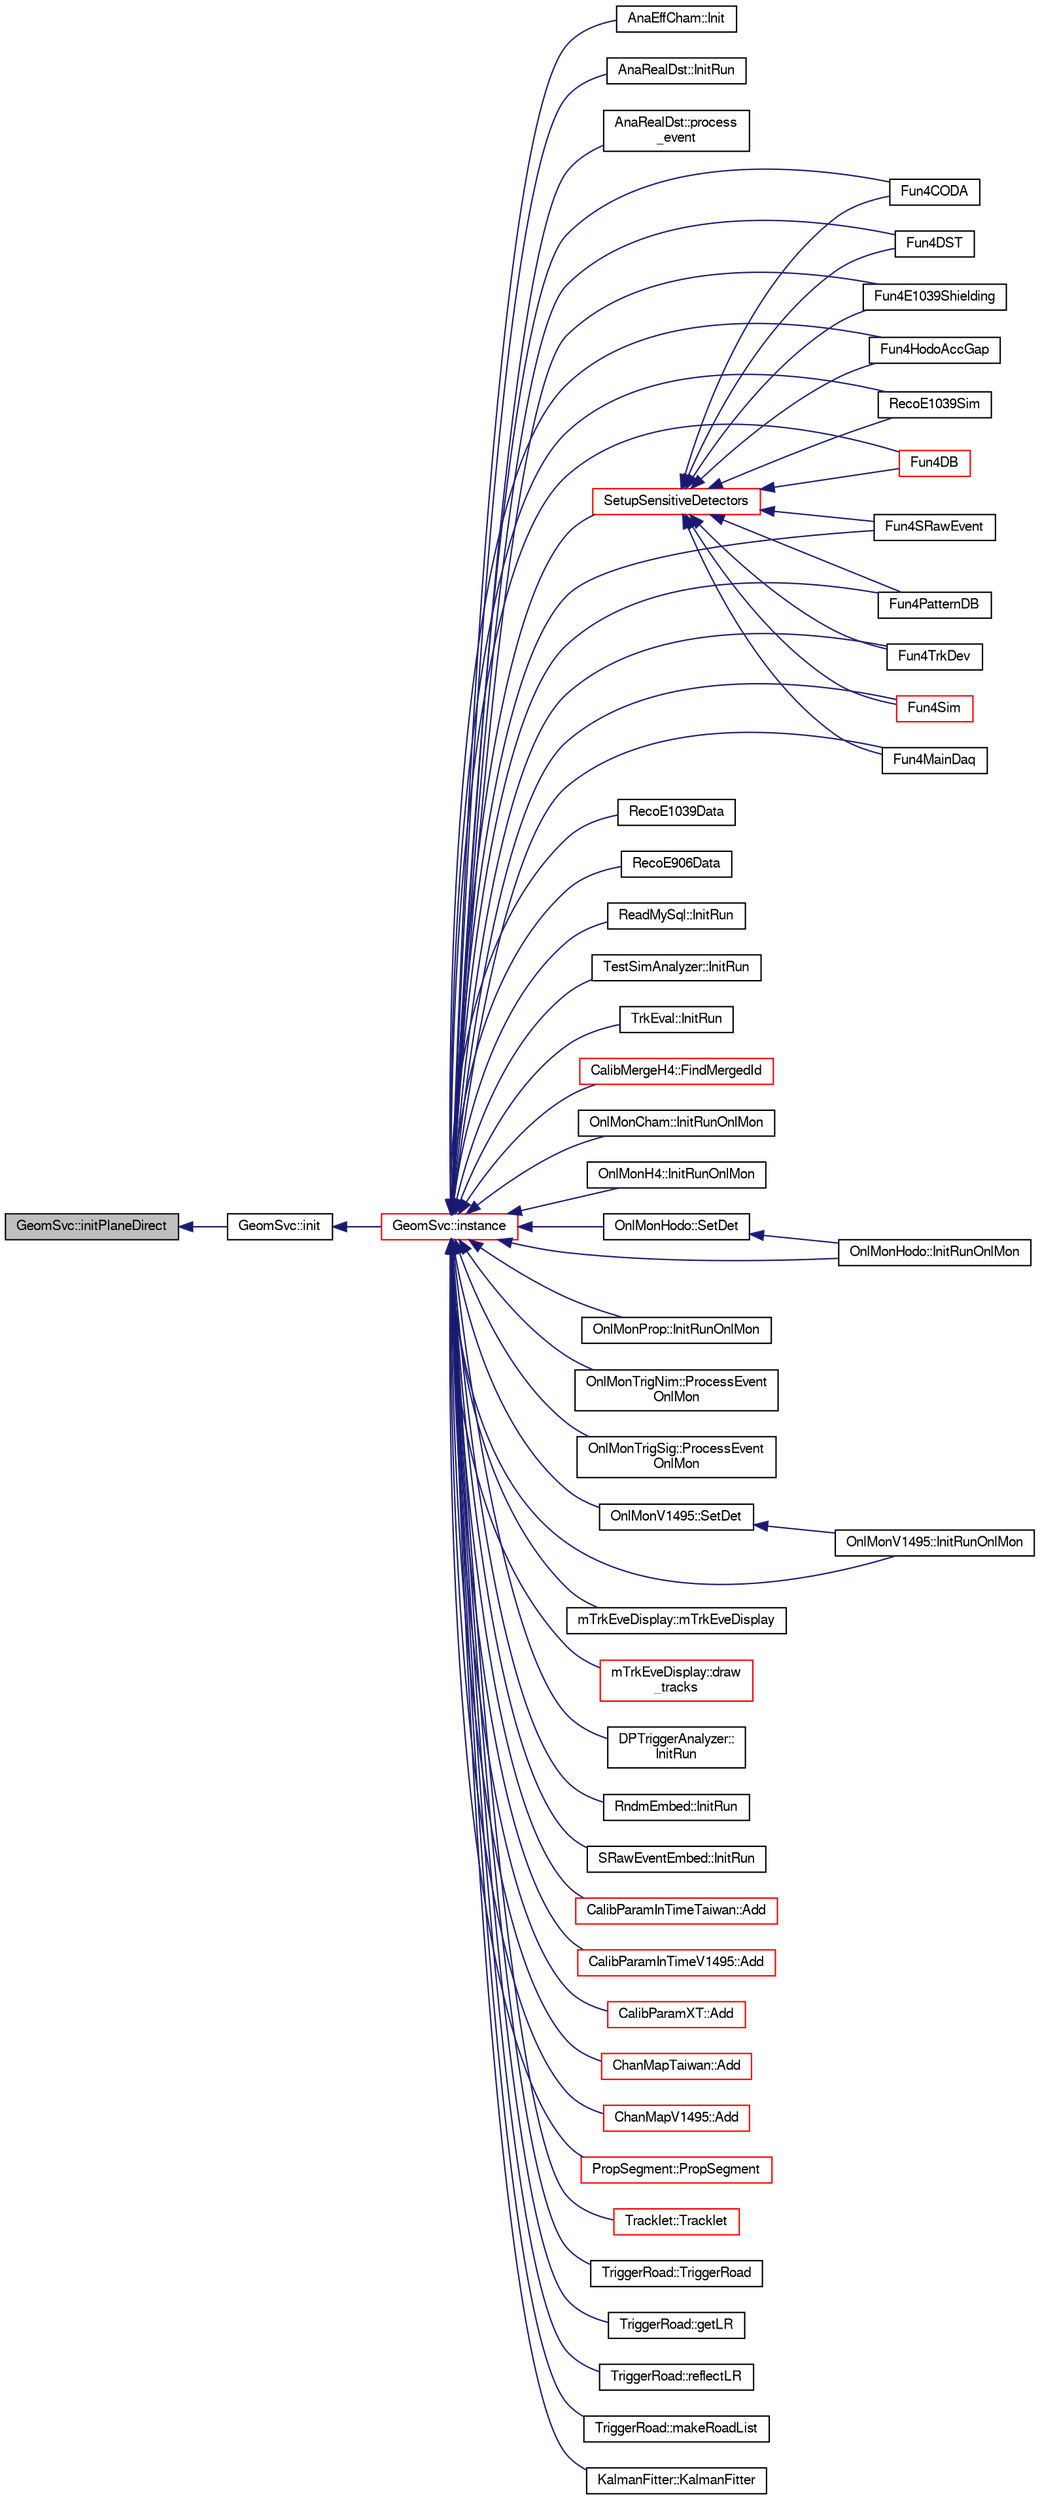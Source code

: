 digraph "GeomSvc::initPlaneDirect"
{
  bgcolor="transparent";
  edge [fontname="FreeSans",fontsize="10",labelfontname="FreeSans",labelfontsize="10"];
  node [fontname="FreeSans",fontsize="10",shape=record];
  rankdir="LR";
  Node1 [label="GeomSvc::initPlaneDirect",height=0.2,width=0.4,color="black", fillcolor="grey75", style="filled" fontcolor="black"];
  Node1 -> Node2 [dir="back",color="midnightblue",fontsize="10",style="solid",fontname="FreeSans"];
  Node2 [label="GeomSvc::init",height=0.2,width=0.4,color="black",URL="$d0/da0/classGeomSvc.html#a96ec4efc82cbaed0b5623e4dd69385b6",tooltip="Initialization, either from MySQL or from ascii file. "];
  Node2 -> Node3 [dir="back",color="midnightblue",fontsize="10",style="solid",fontname="FreeSans"];
  Node3 [label="GeomSvc::instance",height=0.2,width=0.4,color="red",URL="$d0/da0/classGeomSvc.html#a2b7ecf5467120206b9479654c48ad7c4",tooltip="singlton instance "];
  Node3 -> Node4 [dir="back",color="midnightblue",fontsize="10",style="solid",fontname="FreeSans"];
  Node4 [label="AnaEffCham::Init",height=0.2,width=0.4,color="black",URL="$db/d63/classAnaEffCham.html#a021930645fd4860443e719041e2c1604"];
  Node3 -> Node5 [dir="back",color="midnightblue",fontsize="10",style="solid",fontname="FreeSans"];
  Node5 [label="AnaRealDst::InitRun",height=0.2,width=0.4,color="black",URL="$d0/d63/classAnaRealDst.html#a0e3d58e69746659214a73bb9460ae7d7"];
  Node3 -> Node6 [dir="back",color="midnightblue",fontsize="10",style="solid",fontname="FreeSans"];
  Node6 [label="AnaRealDst::process\l_event",height=0.2,width=0.4,color="black",URL="$d0/d63/classAnaRealDst.html#a6aa1a7508e08769688d4259bed94b7ee"];
  Node3 -> Node7 [dir="back",color="midnightblue",fontsize="10",style="solid",fontname="FreeSans"];
  Node7 [label="Fun4CODA",height=0.2,width=0.4,color="black",URL="$db/dbe/Fun4CODA_8C.html#a1bbee777074605aa2a59ddf9b2b52742"];
  Node3 -> Node8 [dir="back",color="midnightblue",fontsize="10",style="solid",fontname="FreeSans"];
  Node8 [label="Fun4DST",height=0.2,width=0.4,color="black",URL="$de/daf/Fun4DST_8C.html#a6a43c5ad028285b022976fa872e60cbc"];
  Node3 -> Node9 [dir="back",color="midnightblue",fontsize="10",style="solid",fontname="FreeSans"];
  Node9 [label="Fun4E1039Shielding",height=0.2,width=0.4,color="black",URL="$d2/d24/Fun4E1039Shielding_8C.html#a42592782dd55d6e219305ff678a00dc2"];
  Node3 -> Node10 [dir="back",color="midnightblue",fontsize="10",style="solid",fontname="FreeSans"];
  Node10 [label="Fun4HodoAccGap",height=0.2,width=0.4,color="black",URL="$d6/d6a/Fun4HodoAccGap_8C.html#a7aaa0687f144d5e7b417d7e9ac5f36da"];
  Node3 -> Node11 [dir="back",color="midnightblue",fontsize="10",style="solid",fontname="FreeSans"];
  Node11 [label="RecoE1039Data",height=0.2,width=0.4,color="black",URL="$db/dea/RecoE1039Data_8C.html#a619388c470b52b98a611cb6f18ba24c1"];
  Node3 -> Node12 [dir="back",color="midnightblue",fontsize="10",style="solid",fontname="FreeSans"];
  Node12 [label="RecoE1039Sim",height=0.2,width=0.4,color="black",URL="$d0/d9c/RecoE1039Sim_8C.html#a07edfd7b51752cb53ea50911050a8511"];
  Node3 -> Node13 [dir="back",color="midnightblue",fontsize="10",style="solid",fontname="FreeSans"];
  Node13 [label="RecoE906Data",height=0.2,width=0.4,color="black",URL="$df/d0c/RecoE906Data_8C.html#ad032525ca693000ba382d14d82bf9f2b"];
  Node3 -> Node14 [dir="back",color="midnightblue",fontsize="10",style="solid",fontname="FreeSans"];
  Node14 [label="Fun4DB",height=0.2,width=0.4,color="red",URL="$df/dc0/Fun4DB_8C.html#a156048b96f7485e3cc410afbc05fc286"];
  Node3 -> Node15 [dir="back",color="midnightblue",fontsize="10",style="solid",fontname="FreeSans"];
  Node15 [label="Fun4SRawEvent",height=0.2,width=0.4,color="black",URL="$d8/de7/Fun4SRawEvent_8C.html#aaa9bb2e956ce860a8cb6e7845bcc4ed5"];
  Node3 -> Node16 [dir="back",color="midnightblue",fontsize="10",style="solid",fontname="FreeSans"];
  Node16 [label="Fun4PatternDB",height=0.2,width=0.4,color="black",URL="$d7/d66/Fun4PatternDB_8C.html#a9e68afec0dfdd12961d550386529d5eb"];
  Node3 -> Node17 [dir="back",color="midnightblue",fontsize="10",style="solid",fontname="FreeSans"];
  Node17 [label="Fun4TrkDev",height=0.2,width=0.4,color="black",URL="$d2/d3a/Fun4TrkDev_8C.html#abd98cf50196a6ad7cb2289d1f0442b73"];
  Node3 -> Node18 [dir="back",color="midnightblue",fontsize="10",style="solid",fontname="FreeSans"];
  Node18 [label="Fun4Sim",height=0.2,width=0.4,color="red",URL="$d7/d65/e1039-core_2macros_2Fun4Sim_8C.html#a5e9276116ae0064f58b288a1e0e4e3db"];
  Node3 -> Node19 [dir="back",color="midnightblue",fontsize="10",style="solid",fontname="FreeSans"];
  Node19 [label="SetupSensitiveDetectors",height=0.2,width=0.4,color="red",URL="$d9/d72/e1039-core_2macros_2G4__SensitiveDetectors_8C.html#af71e50cde83a891cd25129c49f742314"];
  Node19 -> Node7 [dir="back",color="midnightblue",fontsize="10",style="solid",fontname="FreeSans"];
  Node19 -> Node14 [dir="back",color="midnightblue",fontsize="10",style="solid",fontname="FreeSans"];
  Node19 -> Node8 [dir="back",color="midnightblue",fontsize="10",style="solid",fontname="FreeSans"];
  Node19 -> Node9 [dir="back",color="midnightblue",fontsize="10",style="solid",fontname="FreeSans"];
  Node19 -> Node10 [dir="back",color="midnightblue",fontsize="10",style="solid",fontname="FreeSans"];
  Node19 -> Node20 [dir="back",color="midnightblue",fontsize="10",style="solid",fontname="FreeSans"];
  Node20 [label="Fun4MainDaq",height=0.2,width=0.4,color="black",URL="$de/d00/e1039-analysis_2OnlMonDev_2Fun4MainDaq_8C.html#ac28bfcc626ab9a3b0aea03bad954a5e5"];
  Node19 -> Node16 [dir="back",color="midnightblue",fontsize="10",style="solid",fontname="FreeSans"];
  Node19 -> Node18 [dir="back",color="midnightblue",fontsize="10",style="solid",fontname="FreeSans"];
  Node19 -> Node15 [dir="back",color="midnightblue",fontsize="10",style="solid",fontname="FreeSans"];
  Node19 -> Node17 [dir="back",color="midnightblue",fontsize="10",style="solid",fontname="FreeSans"];
  Node19 -> Node12 [dir="back",color="midnightblue",fontsize="10",style="solid",fontname="FreeSans"];
  Node3 -> Node21 [dir="back",color="midnightblue",fontsize="10",style="solid",fontname="FreeSans"];
  Node21 [label="ReadMySql::InitRun",height=0.2,width=0.4,color="black",URL="$db/dda/classReadMySql.html#ab73b7895d9b3e258b58f31b66b93a827"];
  Node3 -> Node22 [dir="back",color="midnightblue",fontsize="10",style="solid",fontname="FreeSans"];
  Node22 [label="TestSimAnalyzer::InitRun",height=0.2,width=0.4,color="black",URL="$d6/d20/classTestSimAnalyzer.html#ae8f798f09366d821d98ff2a98e971146"];
  Node3 -> Node23 [dir="back",color="midnightblue",fontsize="10",style="solid",fontname="FreeSans"];
  Node23 [label="TrkEval::InitRun",height=0.2,width=0.4,color="black",URL="$de/d2f/classTrkEval.html#a4e05fcd4f4c77fbd435eadc894c931d6"];
  Node3 -> Node24 [dir="back",color="midnightblue",fontsize="10",style="solid",fontname="FreeSans"];
  Node24 [label="CalibMergeH4::FindMergedId",height=0.2,width=0.4,color="red",URL="$df/d49/classCalibMergeH4.html#a651755d39b1030cacdbf52a52ef67c63"];
  Node3 -> Node20 [dir="back",color="midnightblue",fontsize="10",style="solid",fontname="FreeSans"];
  Node3 -> Node25 [dir="back",color="midnightblue",fontsize="10",style="solid",fontname="FreeSans"];
  Node25 [label="OnlMonCham::InitRunOnlMon",height=0.2,width=0.4,color="black",URL="$db/d15/classOnlMonCham.html#aaf9e68b3b806ed449fb7d5e3e54b03cd"];
  Node3 -> Node26 [dir="back",color="midnightblue",fontsize="10",style="solid",fontname="FreeSans"];
  Node26 [label="OnlMonH4::InitRunOnlMon",height=0.2,width=0.4,color="black",URL="$d2/d02/classOnlMonH4.html#a4903332f47864785a12cf8f4938dd0c3"];
  Node3 -> Node27 [dir="back",color="midnightblue",fontsize="10",style="solid",fontname="FreeSans"];
  Node27 [label="OnlMonHodo::InitRunOnlMon",height=0.2,width=0.4,color="black",URL="$d8/dc8/classOnlMonHodo.html#a7722572b5da3befd0a1d4ccbae0f903d"];
  Node3 -> Node28 [dir="back",color="midnightblue",fontsize="10",style="solid",fontname="FreeSans"];
  Node28 [label="OnlMonHodo::SetDet",height=0.2,width=0.4,color="black",URL="$d8/dc8/classOnlMonHodo.html#ac8f6f8a8bbdcbc277b1d8ecffbf91bfe"];
  Node28 -> Node27 [dir="back",color="midnightblue",fontsize="10",style="solid",fontname="FreeSans"];
  Node3 -> Node29 [dir="back",color="midnightblue",fontsize="10",style="solid",fontname="FreeSans"];
  Node29 [label="OnlMonProp::InitRunOnlMon",height=0.2,width=0.4,color="black",URL="$d7/dac/classOnlMonProp.html#aeb8c4230a23173cc8d3d27db00d98be0"];
  Node3 -> Node30 [dir="back",color="midnightblue",fontsize="10",style="solid",fontname="FreeSans"];
  Node30 [label="OnlMonTrigNim::ProcessEvent\lOnlMon",height=0.2,width=0.4,color="black",URL="$d2/d9d/classOnlMonTrigNim.html#ae5288ba2b767db89f6690ca8c2529ec5"];
  Node3 -> Node31 [dir="back",color="midnightblue",fontsize="10",style="solid",fontname="FreeSans"];
  Node31 [label="OnlMonTrigSig::ProcessEvent\lOnlMon",height=0.2,width=0.4,color="black",URL="$dc/dae/classOnlMonTrigSig.html#a138528b06e4b34c068a6db325aa5e7f0"];
  Node3 -> Node32 [dir="back",color="midnightblue",fontsize="10",style="solid",fontname="FreeSans"];
  Node32 [label="OnlMonV1495::InitRunOnlMon",height=0.2,width=0.4,color="black",URL="$d6/d41/classOnlMonV1495.html#a89a01d9a67e3993664c0ebaa343bdf77"];
  Node3 -> Node33 [dir="back",color="midnightblue",fontsize="10",style="solid",fontname="FreeSans"];
  Node33 [label="OnlMonV1495::SetDet",height=0.2,width=0.4,color="black",URL="$d6/d41/classOnlMonV1495.html#a603a264ad8444fba842f88df948c7de6"];
  Node33 -> Node32 [dir="back",color="midnightblue",fontsize="10",style="solid",fontname="FreeSans"];
  Node3 -> Node34 [dir="back",color="midnightblue",fontsize="10",style="solid",fontname="FreeSans"];
  Node34 [label="mTrkEveDisplay::mTrkEveDisplay",height=0.2,width=0.4,color="black",URL="$d3/de7/classmTrkEveDisplay.html#abc03dc6404f025d5c12e9d187389e6be"];
  Node3 -> Node35 [dir="back",color="midnightblue",fontsize="10",style="solid",fontname="FreeSans"];
  Node35 [label="mTrkEveDisplay::draw\l_tracks",height=0.2,width=0.4,color="red",URL="$d3/de7/classmTrkEveDisplay.html#a9dccd02ff8c77a1e34236d4575644100"];
  Node3 -> Node36 [dir="back",color="midnightblue",fontsize="10",style="solid",fontname="FreeSans"];
  Node36 [label="DPTriggerAnalyzer::\lInitRun",height=0.2,width=0.4,color="black",URL="$d8/dda/classDPTriggerAnalyzer.html#a1e285dfeac51e81a9d802261338e4ee3",tooltip="module initialization "];
  Node3 -> Node37 [dir="back",color="midnightblue",fontsize="10",style="solid",fontname="FreeSans"];
  Node37 [label="RndmEmbed::InitRun",height=0.2,width=0.4,color="black",URL="$d9/d0c/classRndmEmbed.html#a5cb455956c81cb828949df893636ae4f"];
  Node3 -> Node38 [dir="back",color="midnightblue",fontsize="10",style="solid",fontname="FreeSans"];
  Node38 [label="SRawEventEmbed::InitRun",height=0.2,width=0.4,color="black",URL="$d4/d36/classSRawEventEmbed.html#a2eb8e21f569c277ccdac2aedbd29aaf7"];
  Node3 -> Node39 [dir="back",color="midnightblue",fontsize="10",style="solid",fontname="FreeSans"];
  Node39 [label="CalibParamInTimeTaiwan::Add",height=0.2,width=0.4,color="red",URL="$d7/dec/classCalibParamInTimeTaiwan.html#a1864ffda0e47eb50d37155b015ab41e3"];
  Node3 -> Node40 [dir="back",color="midnightblue",fontsize="10",style="solid",fontname="FreeSans"];
  Node40 [label="CalibParamInTimeV1495::Add",height=0.2,width=0.4,color="red",URL="$d0/dd2/classCalibParamInTimeV1495.html#ac884b85f75be97c5e9739672aad4daa5"];
  Node3 -> Node41 [dir="back",color="midnightblue",fontsize="10",style="solid",fontname="FreeSans"];
  Node41 [label="CalibParamXT::Add",height=0.2,width=0.4,color="red",URL="$da/d44/classCalibParamXT.html#a32a4f4fd39fdaf747ae045e46e58dd0e"];
  Node3 -> Node42 [dir="back",color="midnightblue",fontsize="10",style="solid",fontname="FreeSans"];
  Node42 [label="ChanMapTaiwan::Add",height=0.2,width=0.4,color="red",URL="$d3/d21/classChanMapTaiwan.html#a935b6903c5a4e4476f295f6a74185ec1"];
  Node3 -> Node43 [dir="back",color="midnightblue",fontsize="10",style="solid",fontname="FreeSans"];
  Node43 [label="ChanMapV1495::Add",height=0.2,width=0.4,color="red",URL="$d2/d4f/classChanMapV1495.html#a9d862c27c34e68d981207daaf607643c"];
  Node3 -> Node44 [dir="back",color="midnightblue",fontsize="10",style="solid",fontname="FreeSans"];
  Node44 [label="PropSegment::PropSegment",height=0.2,width=0.4,color="red",URL="$d0/d1e/classPropSegment.html#a984672b14fb7d95d404576389eb9d937"];
  Node3 -> Node45 [dir="back",color="midnightblue",fontsize="10",style="solid",fontname="FreeSans"];
  Node45 [label="Tracklet::Tracklet",height=0.2,width=0.4,color="red",URL="$d2/d26/classTracklet.html#ab64903158530bc2b8d9fc82e7784689f"];
  Node3 -> Node46 [dir="back",color="midnightblue",fontsize="10",style="solid",fontname="FreeSans"];
  Node46 [label="TriggerRoad::TriggerRoad",height=0.2,width=0.4,color="black",URL="$d5/d72/classTriggerRoad.html#a1c747a90cfbae04f3aa25355563c108e"];
  Node3 -> Node47 [dir="back",color="midnightblue",fontsize="10",style="solid",fontname="FreeSans"];
  Node47 [label="TriggerRoad::getLR",height=0.2,width=0.4,color="black",URL="$d5/d72/classTriggerRoad.html#a427d8d8c38db73607327ca6ae3b389b4"];
  Node3 -> Node48 [dir="back",color="midnightblue",fontsize="10",style="solid",fontname="FreeSans"];
  Node48 [label="TriggerRoad::reflectLR",height=0.2,width=0.4,color="black",URL="$d5/d72/classTriggerRoad.html#a71ff7e1e5775fd38a6f14bc72948ed89"];
  Node3 -> Node49 [dir="back",color="midnightblue",fontsize="10",style="solid",fontname="FreeSans"];
  Node49 [label="TriggerRoad::makeRoadList",height=0.2,width=0.4,color="black",URL="$d5/d72/classTriggerRoad.html#a1d36c47262de34a3324f2ad2f35b8881"];
  Node3 -> Node50 [dir="back",color="midnightblue",fontsize="10",style="solid",fontname="FreeSans"];
  Node50 [label="KalmanFitter::KalmanFitter",height=0.2,width=0.4,color="black",URL="$d3/dc9/classKalmanFitter.html#abd097a105c435566065e6822178122e0"];
}
